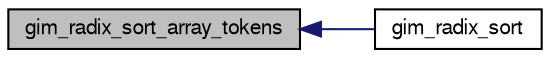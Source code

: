 digraph G
{
  bgcolor="transparent";
  edge [fontname="FreeSans",fontsize=10,labelfontname="FreeSans",labelfontsize=10];
  node [fontname="FreeSans",fontsize=10,shape=record];
  rankdir=LR;
  Node1 [label="gim_radix_sort_array_tokens",height=0.2,width=0.4,color="black", fillcolor="grey75", style="filled" fontcolor="black"];
  Node1 -> Node2 [dir=back,color="midnightblue",fontsize=10,style="solid"];
  Node2 [label="gim_radix_sort",height=0.2,width=0.4,color="black",URL="$gim__radixsort_8h.html#41009ea63c51a0a22ff221b583dc391d",tooltip="Sorts array in place. For generic use."];
}
